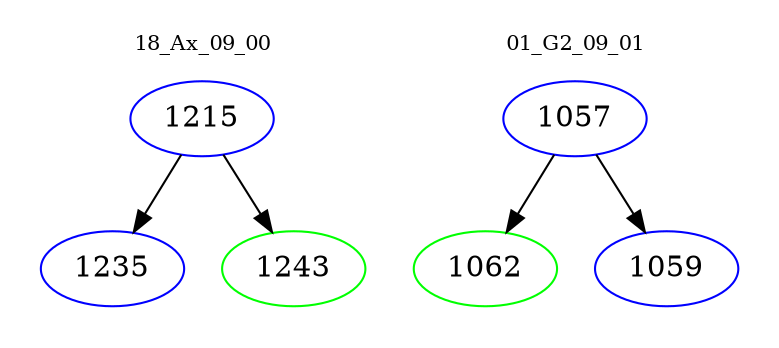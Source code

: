digraph{
subgraph cluster_0 {
color = white
label = "18_Ax_09_00";
fontsize=10;
T0_1215 [label="1215", color="blue"]
T0_1215 -> T0_1235 [color="black"]
T0_1235 [label="1235", color="blue"]
T0_1215 -> T0_1243 [color="black"]
T0_1243 [label="1243", color="green"]
}
subgraph cluster_1 {
color = white
label = "01_G2_09_01";
fontsize=10;
T1_1057 [label="1057", color="blue"]
T1_1057 -> T1_1062 [color="black"]
T1_1062 [label="1062", color="green"]
T1_1057 -> T1_1059 [color="black"]
T1_1059 [label="1059", color="blue"]
}
}

